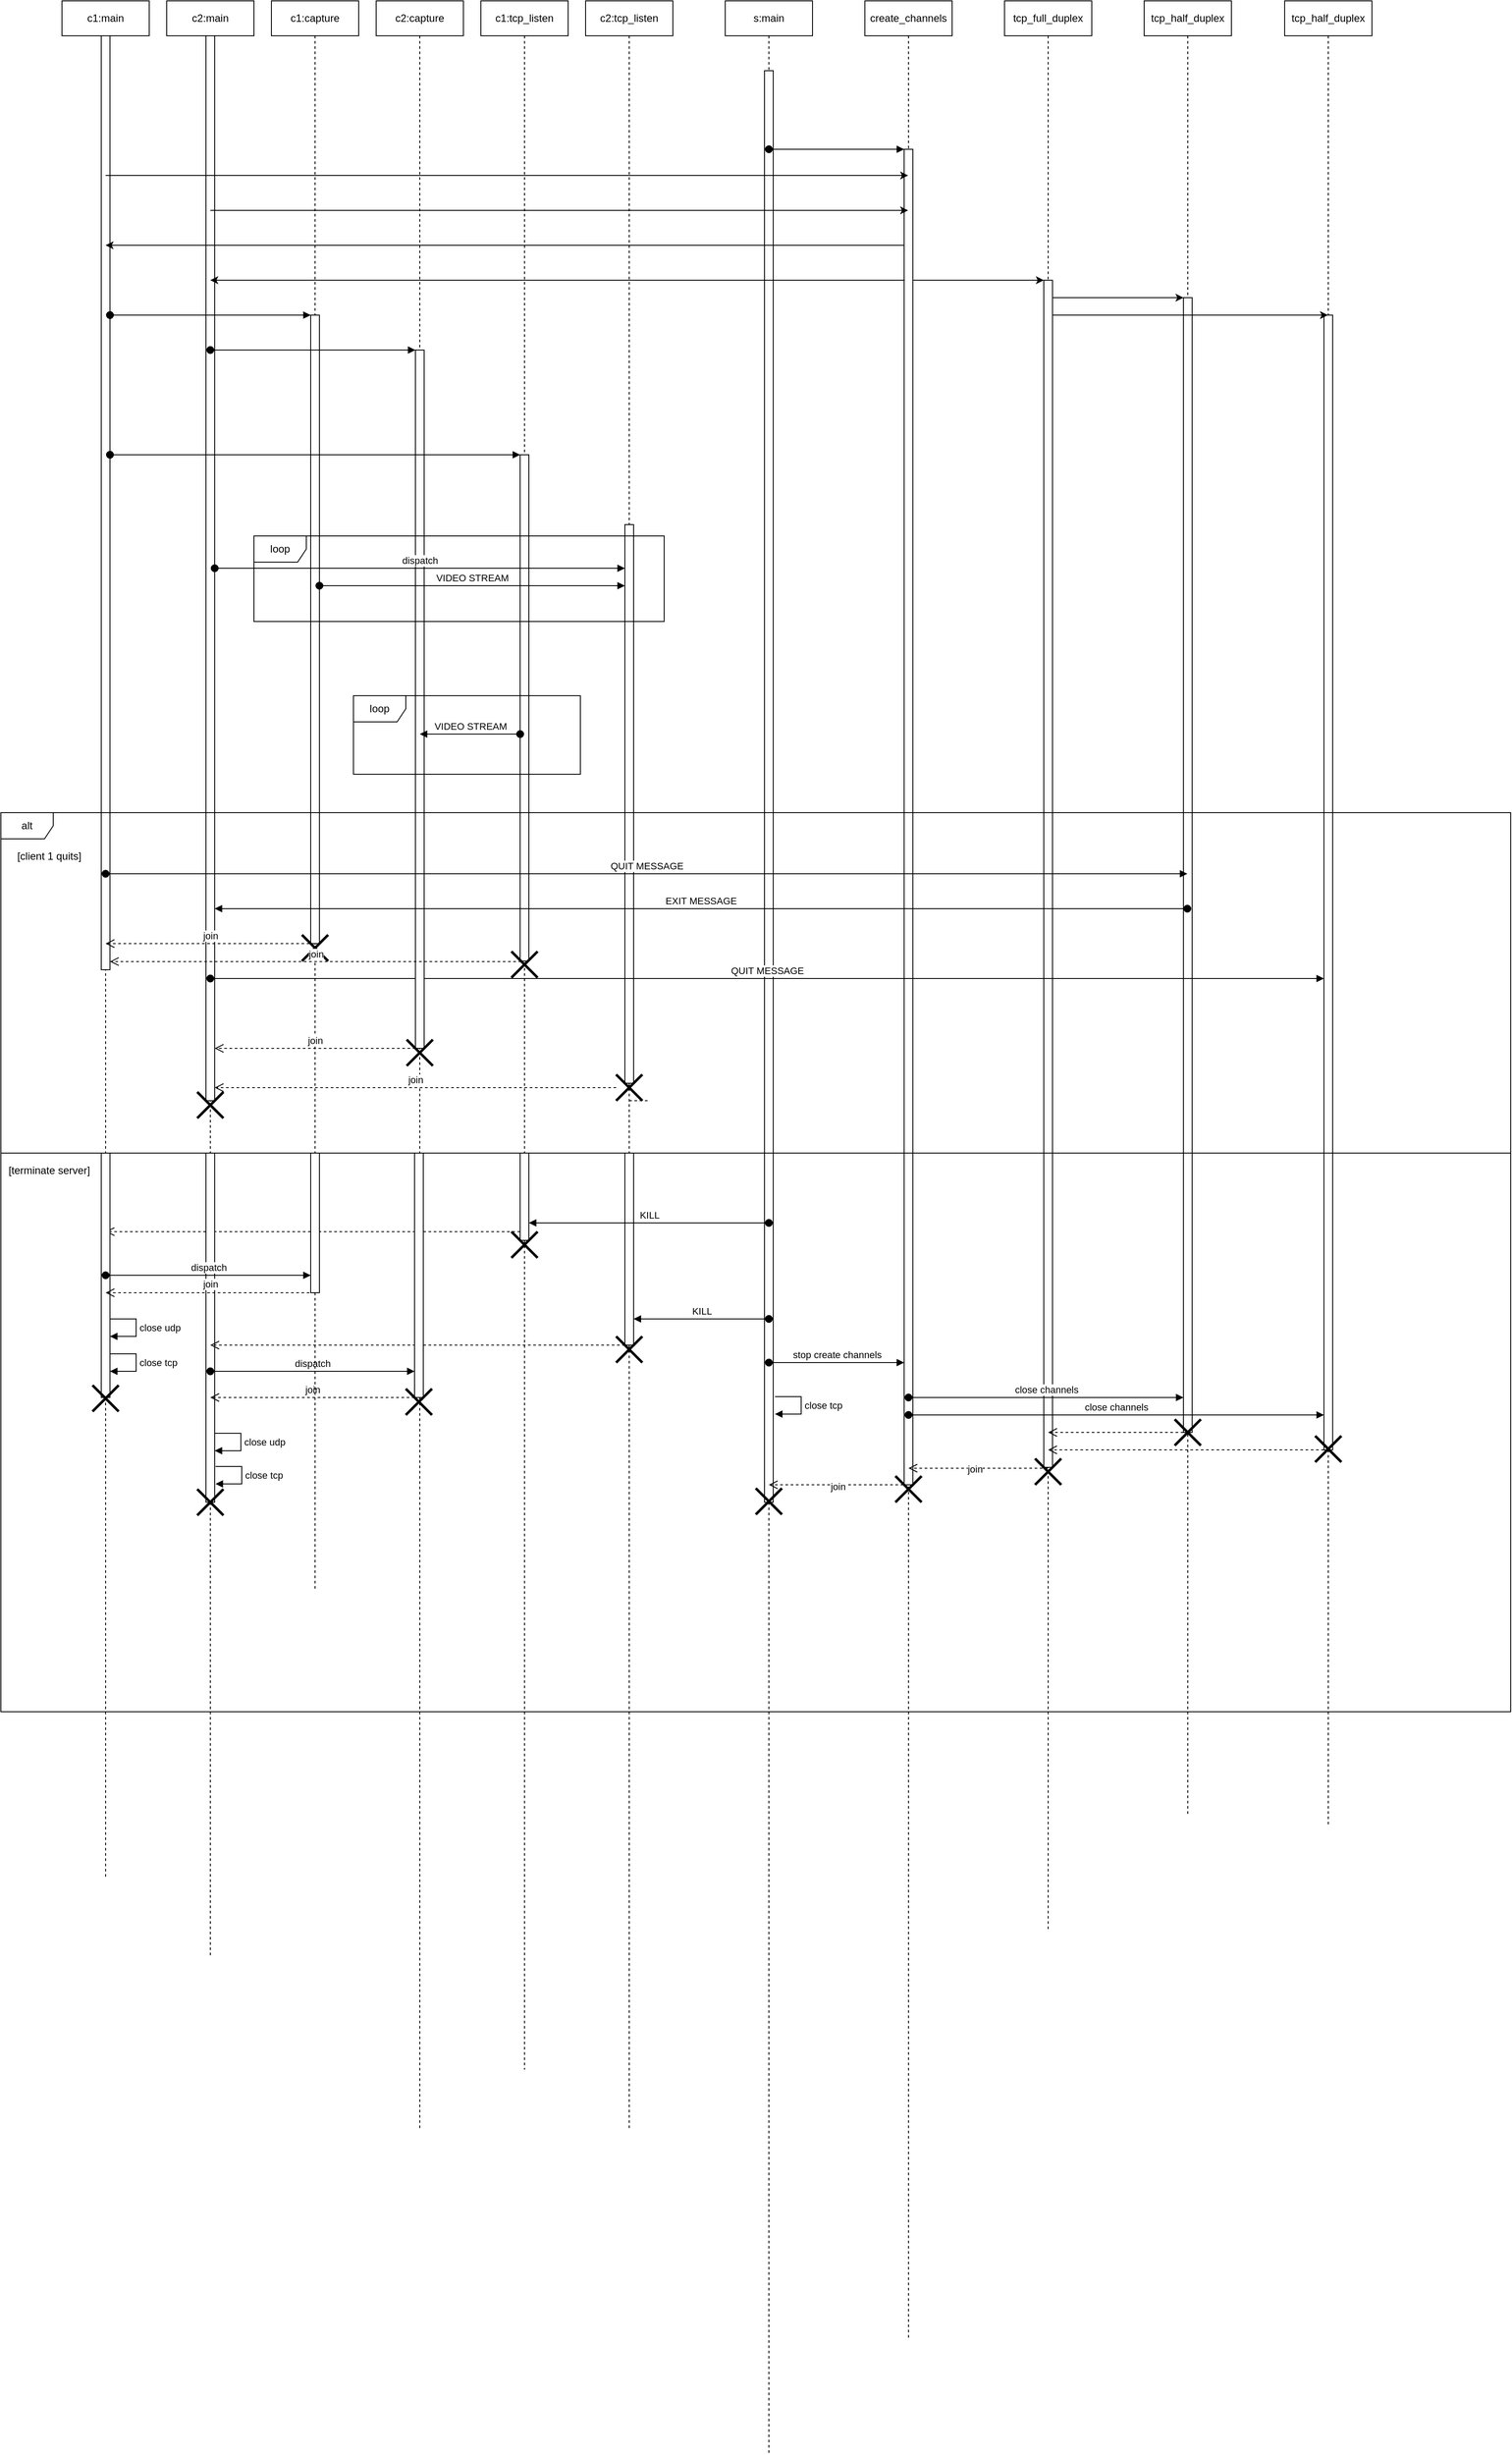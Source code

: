 <mxfile version="15.8.8" type="device" pages="2"><diagram id="UxNvRhUCiuaobFIdPD_o" name="Rough 1"><mxGraphModel dx="2099" dy="710" grid="1" gridSize="10" guides="1" tooltips="1" connect="1" arrows="1" fold="1" page="1" pageScale="1" pageWidth="827" pageHeight="1169" math="0" shadow="0"><root><mxCell id="0"/><mxCell id="1" parent="0"/><mxCell id="WbFri9dkV3XpHKmU36i3-85" value="" style="rounded=0;whiteSpace=wrap;html=1;fillColor=none;" parent="1" vertex="1"><mxGeometry x="-280" y="1400" width="1730" height="640" as="geometry"/></mxCell><mxCell id="WbFri9dkV3XpHKmU36i3-35" value="c1:main" style="shape=umlLifeline;perimeter=lifelinePerimeter;whiteSpace=wrap;html=1;container=1;collapsible=0;recursiveResize=0;outlineConnect=0;" parent="1" vertex="1"><mxGeometry x="-210" y="80" width="100" height="2150" as="geometry"/></mxCell><mxCell id="WbFri9dkV3XpHKmU36i3-43" value="" style="html=1;points=[];perimeter=orthogonalPerimeter;" parent="WbFri9dkV3XpHKmU36i3-35" vertex="1"><mxGeometry x="45" y="40" width="10" height="1070" as="geometry"/></mxCell><mxCell id="4YkZLieCn7YlQLlBEV-H-16" value="close tcp" style="edgeStyle=orthogonalEdgeStyle;html=1;align=left;spacingLeft=2;endArrow=block;rounded=0;entryX=1;entryY=0;" parent="WbFri9dkV3XpHKmU36i3-35" edge="1"><mxGeometry relative="1" as="geometry"><mxPoint x="55" y="1550" as="sourcePoint"/><Array as="points"><mxPoint x="85" y="1550"/></Array><mxPoint x="55" y="1570" as="targetPoint"/></mxGeometry></mxCell><mxCell id="4YkZLieCn7YlQLlBEV-H-31" value="" style="html=1;verticalAlign=bottom;endArrow=open;dashed=1;endSize=8;rounded=0;" parent="WbFri9dkV3XpHKmU36i3-35" source="WbFri9dkV3XpHKmU36i3-89" edge="1"><mxGeometry relative="1" as="geometry"><mxPoint x="140" y="1420" as="sourcePoint"/><mxPoint x="50" y="1410" as="targetPoint"/></mxGeometry></mxCell><mxCell id="WbFri9dkV3XpHKmU36i3-81" value="[terminate server]" style="text;html=1;align=center;verticalAlign=middle;resizable=0;points=[];autosize=1;strokeColor=none;fillColor=none;" parent="WbFri9dkV3XpHKmU36i3-35" vertex="1"><mxGeometry x="-70" y="1330" width="110" height="20" as="geometry"/></mxCell><mxCell id="WbFri9dkV3XpHKmU36i3-87" value="" style="html=1;points=[];perimeter=orthogonalPerimeter;fillColor=default;" parent="1" vertex="1"><mxGeometry x="-165" y="1400" width="10" height="280" as="geometry"/></mxCell><mxCell id="WbFri9dkV3XpHKmU36i3-3" value="c1:tcp_listen" style="shape=umlLifeline;perimeter=lifelinePerimeter;whiteSpace=wrap;html=1;container=1;collapsible=0;recursiveResize=0;outlineConnect=0;" parent="1" vertex="1"><mxGeometry x="270" y="80" width="100" height="2370" as="geometry"/></mxCell><mxCell id="WbFri9dkV3XpHKmU36i3-51" value="" style="html=1;points=[];perimeter=orthogonalPerimeter;" parent="WbFri9dkV3XpHKmU36i3-3" vertex="1"><mxGeometry x="45" y="520" width="10" height="580" as="geometry"/></mxCell><mxCell id="WbFri9dkV3XpHKmU36i3-89" value="" style="html=1;points=[];perimeter=orthogonalPerimeter;fillColor=default;" parent="WbFri9dkV3XpHKmU36i3-3" vertex="1"><mxGeometry x="45" y="1320" width="10" height="100" as="geometry"/></mxCell><mxCell id="4YkZLieCn7YlQLlBEV-H-42" value="" style="shape=umlDestroy;whiteSpace=wrap;html=1;strokeWidth=3;" parent="WbFri9dkV3XpHKmU36i3-3" vertex="1"><mxGeometry x="35" y="1410" width="30" height="30" as="geometry"/></mxCell><mxCell id="4YkZLieCn7YlQLlBEV-H-57" value="" style="shape=umlDestroy;whiteSpace=wrap;html=1;strokeWidth=3;" parent="WbFri9dkV3XpHKmU36i3-3" vertex="1"><mxGeometry x="35" y="1089" width="30" height="30" as="geometry"/></mxCell><mxCell id="WbFri9dkV3XpHKmU36i3-4" value="c2:tcp_listen" style="shape=umlLifeline;perimeter=lifelinePerimeter;whiteSpace=wrap;html=1;container=1;collapsible=0;recursiveResize=0;outlineConnect=0;" parent="1" vertex="1"><mxGeometry x="390" y="80" width="100" height="2440" as="geometry"/></mxCell><mxCell id="WbFri9dkV3XpHKmU36i3-53" value="" style="html=1;points=[];perimeter=orthogonalPerimeter;" parent="WbFri9dkV3XpHKmU36i3-4" vertex="1"><mxGeometry x="45" y="600" width="10" height="640" as="geometry"/></mxCell><mxCell id="WbFri9dkV3XpHKmU36i3-90" value="" style="html=1;points=[];perimeter=orthogonalPerimeter;fillColor=default;" parent="WbFri9dkV3XpHKmU36i3-4" vertex="1"><mxGeometry x="45" y="1320" width="10" height="220" as="geometry"/></mxCell><mxCell id="4YkZLieCn7YlQLlBEV-H-43" value="" style="shape=umlDestroy;whiteSpace=wrap;html=1;strokeWidth=3;" parent="WbFri9dkV3XpHKmU36i3-4" vertex="1"><mxGeometry x="35" y="1530" width="30" height="30" as="geometry"/></mxCell><mxCell id="4YkZLieCn7YlQLlBEV-H-53" value="" style="shape=umlDestroy;whiteSpace=wrap;html=1;strokeWidth=3;" parent="WbFri9dkV3XpHKmU36i3-4" vertex="1"><mxGeometry x="35" y="1230" width="30" height="30" as="geometry"/></mxCell><mxCell id="4YkZLieCn7YlQLlBEV-H-54" value="" style="html=1;verticalAlign=bottom;endArrow=none;dashed=1;endSize=8;rounded=0;entryX=1.2;entryY=0.999;entryDx=0;entryDy=0;entryPerimeter=0;" parent="WbFri9dkV3XpHKmU36i3-4" source="WbFri9dkV3XpHKmU36i3-4" target="4YkZLieCn7YlQLlBEV-H-53" edge="1"><mxGeometry relative="1" as="geometry"><mxPoint x="49.5" y="1238.8" as="sourcePoint"/><mxPoint x="-423" y="1238.8" as="targetPoint"/></mxGeometry></mxCell><mxCell id="WbFri9dkV3XpHKmU36i3-7" value="s:main" style="shape=umlLifeline;perimeter=lifelinePerimeter;whiteSpace=wrap;html=1;container=1;collapsible=0;recursiveResize=0;outlineConnect=0;" parent="1" vertex="1"><mxGeometry x="550" y="80" width="100" height="2810" as="geometry"/></mxCell><mxCell id="WbFri9dkV3XpHKmU36i3-88" value="" style="html=1;points=[];perimeter=orthogonalPerimeter;fillColor=default;" parent="WbFri9dkV3XpHKmU36i3-7" vertex="1"><mxGeometry x="45" y="80" width="10" height="1640" as="geometry"/></mxCell><mxCell id="4YkZLieCn7YlQLlBEV-H-1" value="KILL" style="html=1;verticalAlign=bottom;startArrow=oval;startFill=1;endArrow=block;startSize=8;rounded=0;" parent="WbFri9dkV3XpHKmU36i3-7" target="WbFri9dkV3XpHKmU36i3-89" edge="1"><mxGeometry width="60" relative="1" as="geometry"><mxPoint x="50" y="1400" as="sourcePoint"/><mxPoint x="110" y="1400" as="targetPoint"/></mxGeometry></mxCell><mxCell id="4YkZLieCn7YlQLlBEV-H-2" value="KILL" style="html=1;verticalAlign=bottom;startArrow=oval;startFill=1;endArrow=block;startSize=8;rounded=0;" parent="WbFri9dkV3XpHKmU36i3-7" target="WbFri9dkV3XpHKmU36i3-90" edge="1"><mxGeometry width="60" relative="1" as="geometry"><mxPoint x="50" y="1510" as="sourcePoint"/><mxPoint x="110" y="1510" as="targetPoint"/></mxGeometry></mxCell><mxCell id="4YkZLieCn7YlQLlBEV-H-21" value="stop create channels" style="html=1;verticalAlign=bottom;startArrow=oval;startFill=1;endArrow=block;startSize=8;rounded=0;" parent="WbFri9dkV3XpHKmU36i3-7" target="WbFri9dkV3XpHKmU36i3-16" edge="1"><mxGeometry width="60" relative="1" as="geometry"><mxPoint x="50" y="1560" as="sourcePoint"/><mxPoint x="110" y="1560" as="targetPoint"/></mxGeometry></mxCell><mxCell id="4YkZLieCn7YlQLlBEV-H-29" value="" style="html=1;verticalAlign=bottom;endArrow=open;dashed=1;endSize=8;rounded=0;" parent="WbFri9dkV3XpHKmU36i3-7" edge="1"><mxGeometry relative="1" as="geometry"><mxPoint x="210" y="1700" as="sourcePoint"/><mxPoint x="50" y="1700" as="targetPoint"/></mxGeometry></mxCell><mxCell id="4YkZLieCn7YlQLlBEV-H-51" value="join" style="edgeLabel;html=1;align=center;verticalAlign=middle;resizable=0;points=[];" parent="4YkZLieCn7YlQLlBEV-H-29" vertex="1" connectable="0"><mxGeometry x="0.012" y="2" relative="1" as="geometry"><mxPoint as="offset"/></mxGeometry></mxCell><mxCell id="4YkZLieCn7YlQLlBEV-H-39" value="" style="shape=umlDestroy;whiteSpace=wrap;html=1;strokeWidth=3;" parent="WbFri9dkV3XpHKmU36i3-7" vertex="1"><mxGeometry x="35" y="1704" width="30" height="30" as="geometry"/></mxCell><mxCell id="WbFri9dkV3XpHKmU36i3-12" value="create_channels" style="shape=umlLifeline;perimeter=lifelinePerimeter;whiteSpace=wrap;html=1;container=1;collapsible=0;recursiveResize=0;outlineConnect=0;" parent="1" vertex="1"><mxGeometry x="710" y="80" width="100" height="2680" as="geometry"/></mxCell><mxCell id="WbFri9dkV3XpHKmU36i3-16" value="" style="html=1;points=[];perimeter=orthogonalPerimeter;" parent="WbFri9dkV3XpHKmU36i3-12" vertex="1"><mxGeometry x="45" y="170" width="10" height="1530" as="geometry"/></mxCell><mxCell id="4YkZLieCn7YlQLlBEV-H-28" value="" style="html=1;verticalAlign=bottom;endArrow=open;dashed=1;endSize=8;rounded=0;" parent="WbFri9dkV3XpHKmU36i3-12" edge="1"><mxGeometry relative="1" as="geometry"><mxPoint x="209.5" y="1681" as="sourcePoint"/><mxPoint x="50" y="1681" as="targetPoint"/></mxGeometry></mxCell><mxCell id="4YkZLieCn7YlQLlBEV-H-52" value="join" style="edgeLabel;html=1;align=center;verticalAlign=middle;resizable=0;points=[];" parent="4YkZLieCn7YlQLlBEV-H-28" vertex="1" connectable="0"><mxGeometry x="0.053" y="1" relative="1" as="geometry"><mxPoint as="offset"/></mxGeometry></mxCell><mxCell id="4YkZLieCn7YlQLlBEV-H-44" value="" style="shape=umlDestroy;whiteSpace=wrap;html=1;strokeWidth=3;" parent="WbFri9dkV3XpHKmU36i3-12" vertex="1"><mxGeometry x="35" y="1690" width="30" height="30" as="geometry"/></mxCell><mxCell id="WbFri9dkV3XpHKmU36i3-17" value="" style="html=1;verticalAlign=bottom;startArrow=oval;endArrow=block;startSize=8;rounded=0;" parent="1" source="WbFri9dkV3XpHKmU36i3-7" target="WbFri9dkV3XpHKmU36i3-16" edge="1"><mxGeometry relative="1" as="geometry"><mxPoint x="599.5" y="310" as="sourcePoint"/><Array as="points"><mxPoint x="690" y="250"/></Array></mxGeometry></mxCell><mxCell id="WbFri9dkV3XpHKmU36i3-21" value="tcp_full_duplex" style="shape=umlLifeline;perimeter=lifelinePerimeter;whiteSpace=wrap;html=1;container=1;collapsible=0;recursiveResize=0;outlineConnect=0;" parent="1" vertex="1"><mxGeometry x="870" y="80" width="100" height="2210" as="geometry"/></mxCell><mxCell id="WbFri9dkV3XpHKmU36i3-22" value="" style="html=1;points=[];perimeter=orthogonalPerimeter;" parent="WbFri9dkV3XpHKmU36i3-21" vertex="1"><mxGeometry x="45" y="320" width="10" height="1360" as="geometry"/></mxCell><mxCell id="4YkZLieCn7YlQLlBEV-H-26" value="" style="html=1;verticalAlign=bottom;endArrow=open;dashed=1;endSize=8;rounded=0;" parent="WbFri9dkV3XpHKmU36i3-21" source="WbFri9dkV3XpHKmU36i3-25" edge="1"><mxGeometry relative="1" as="geometry"><mxPoint x="130" y="1640" as="sourcePoint"/><mxPoint x="50" y="1640" as="targetPoint"/></mxGeometry></mxCell><mxCell id="4YkZLieCn7YlQLlBEV-H-27" value="" style="html=1;verticalAlign=bottom;endArrow=open;dashed=1;endSize=8;rounded=0;" parent="WbFri9dkV3XpHKmU36i3-21" source="WbFri9dkV3XpHKmU36i3-27" edge="1"><mxGeometry relative="1" as="geometry"><mxPoint x="130" y="1660" as="sourcePoint"/><mxPoint x="50" y="1660" as="targetPoint"/></mxGeometry></mxCell><mxCell id="4YkZLieCn7YlQLlBEV-H-45" value="" style="shape=umlDestroy;whiteSpace=wrap;html=1;strokeWidth=3;" parent="WbFri9dkV3XpHKmU36i3-21" vertex="1"><mxGeometry x="35" y="1670" width="30" height="30" as="geometry"/></mxCell><mxCell id="WbFri9dkV3XpHKmU36i3-23" style="edgeStyle=orthogonalEdgeStyle;rounded=0;orthogonalLoop=1;jettySize=auto;html=1;" parent="1" source="WbFri9dkV3XpHKmU36i3-16" target="WbFri9dkV3XpHKmU36i3-22" edge="1"><mxGeometry relative="1" as="geometry"><Array as="points"><mxPoint x="820" y="400"/><mxPoint x="820" y="400"/></Array></mxGeometry></mxCell><mxCell id="WbFri9dkV3XpHKmU36i3-24" value="tcp_half_duplex" style="shape=umlLifeline;perimeter=lifelinePerimeter;whiteSpace=wrap;html=1;container=1;collapsible=0;recursiveResize=0;outlineConnect=0;" parent="1" vertex="1"><mxGeometry x="1030" y="80" width="100" height="2080" as="geometry"/></mxCell><mxCell id="WbFri9dkV3XpHKmU36i3-25" value="" style="html=1;points=[];perimeter=orthogonalPerimeter;" parent="WbFri9dkV3XpHKmU36i3-24" vertex="1"><mxGeometry x="45" y="340" width="10" height="1300" as="geometry"/></mxCell><mxCell id="WbFri9dkV3XpHKmU36i3-26" value="tcp_half_duplex" style="shape=umlLifeline;perimeter=lifelinePerimeter;whiteSpace=wrap;html=1;container=1;collapsible=0;recursiveResize=0;outlineConnect=0;" parent="1" vertex="1"><mxGeometry x="1191" y="80" width="100" height="2090" as="geometry"/></mxCell><mxCell id="WbFri9dkV3XpHKmU36i3-27" value="" style="html=1;points=[];perimeter=orthogonalPerimeter;" parent="WbFri9dkV3XpHKmU36i3-26" vertex="1"><mxGeometry x="45" y="360" width="10" height="1300" as="geometry"/></mxCell><mxCell id="4YkZLieCn7YlQLlBEV-H-47" value="" style="shape=umlDestroy;whiteSpace=wrap;html=1;strokeWidth=3;" parent="WbFri9dkV3XpHKmU36i3-26" vertex="1"><mxGeometry x="35" y="1644" width="30" height="30" as="geometry"/></mxCell><mxCell id="WbFri9dkV3XpHKmU36i3-28" style="edgeStyle=orthogonalEdgeStyle;rounded=0;orthogonalLoop=1;jettySize=auto;html=1;" parent="1" source="WbFri9dkV3XpHKmU36i3-22" target="WbFri9dkV3XpHKmU36i3-25" edge="1"><mxGeometry relative="1" as="geometry"><Array as="points"><mxPoint x="1000" y="420"/><mxPoint x="1000" y="420"/></Array></mxGeometry></mxCell><mxCell id="WbFri9dkV3XpHKmU36i3-32" style="edgeStyle=orthogonalEdgeStyle;rounded=0;orthogonalLoop=1;jettySize=auto;html=1;" parent="1" source="WbFri9dkV3XpHKmU36i3-22" target="WbFri9dkV3XpHKmU36i3-26" edge="1"><mxGeometry relative="1" as="geometry"><Array as="points"><mxPoint x="1110" y="440"/><mxPoint x="1110" y="440"/></Array></mxGeometry></mxCell><mxCell id="WbFri9dkV3XpHKmU36i3-34" value="c2:main" style="shape=umlLifeline;perimeter=lifelinePerimeter;whiteSpace=wrap;html=1;container=1;collapsible=0;recursiveResize=0;outlineConnect=0;" parent="1" vertex="1"><mxGeometry x="-90" y="80" width="100" height="2240" as="geometry"/></mxCell><mxCell id="4YkZLieCn7YlQLlBEV-H-4" value="" style="html=1;points=[];perimeter=orthogonalPerimeter;" parent="WbFri9dkV3XpHKmU36i3-34" vertex="1"><mxGeometry x="45" y="1320" width="10" height="400" as="geometry"/></mxCell><mxCell id="WbFri9dkV3XpHKmU36i3-42" value="" style="html=1;points=[];perimeter=orthogonalPerimeter;" parent="WbFri9dkV3XpHKmU36i3-34" vertex="1"><mxGeometry x="45" y="40" width="10" height="1220" as="geometry"/></mxCell><mxCell id="WbFri9dkV3XpHKmU36i3-74" value="QUIT MESSAGE" style="html=1;verticalAlign=bottom;startArrow=oval;startFill=1;endArrow=block;startSize=8;rounded=0;" parent="WbFri9dkV3XpHKmU36i3-34" target="WbFri9dkV3XpHKmU36i3-27" edge="1"><mxGeometry width="60" relative="1" as="geometry"><mxPoint x="50" y="1120" as="sourcePoint"/><mxPoint x="110" y="1130" as="targetPoint"/></mxGeometry></mxCell><mxCell id="4YkZLieCn7YlQLlBEV-H-9" value="dispatch" style="html=1;verticalAlign=bottom;startArrow=oval;startFill=1;endArrow=block;startSize=8;rounded=0;" parent="WbFri9dkV3XpHKmU36i3-34" target="4YkZLieCn7YlQLlBEV-H-7" edge="1"><mxGeometry width="60" relative="1" as="geometry"><mxPoint x="50" y="1570" as="sourcePoint"/><mxPoint x="110" y="1570" as="targetPoint"/></mxGeometry></mxCell><mxCell id="4YkZLieCn7YlQLlBEV-H-33" value="" style="html=1;verticalAlign=bottom;endArrow=open;dashed=1;endSize=8;rounded=0;" parent="WbFri9dkV3XpHKmU36i3-34" source="WbFri9dkV3XpHKmU36i3-90" edge="1"><mxGeometry relative="1" as="geometry"><mxPoint x="130" y="1540" as="sourcePoint"/><mxPoint x="50" y="1540" as="targetPoint"/></mxGeometry></mxCell><mxCell id="4YkZLieCn7YlQLlBEV-H-36" value="join" style="html=1;verticalAlign=bottom;endArrow=open;dashed=1;endSize=8;rounded=0;" parent="WbFri9dkV3XpHKmU36i3-34" source="4YkZLieCn7YlQLlBEV-H-7" edge="1"><mxGeometry relative="1" as="geometry"><mxPoint x="130" y="1600" as="sourcePoint"/><mxPoint x="50" y="1600" as="targetPoint"/></mxGeometry></mxCell><mxCell id="4YkZLieCn7YlQLlBEV-H-38" value="" style="shape=umlDestroy;whiteSpace=wrap;html=1;strokeWidth=3;" parent="WbFri9dkV3XpHKmU36i3-34" vertex="1"><mxGeometry x="35" y="1705" width="30" height="30" as="geometry"/></mxCell><mxCell id="4YkZLieCn7YlQLlBEV-H-55" value="" style="shape=umlDestroy;whiteSpace=wrap;html=1;strokeWidth=3;" parent="WbFri9dkV3XpHKmU36i3-34" vertex="1"><mxGeometry x="35" y="1250" width="30" height="30" as="geometry"/></mxCell><mxCell id="WbFri9dkV3XpHKmU36i3-33" style="edgeStyle=orthogonalEdgeStyle;rounded=0;orthogonalLoop=1;jettySize=auto;html=1;" parent="1" source="WbFri9dkV3XpHKmU36i3-16" target="WbFri9dkV3XpHKmU36i3-35" edge="1"><mxGeometry relative="1" as="geometry"><Array as="points"><mxPoint x="310" y="360"/><mxPoint x="310" y="360"/></Array></mxGeometry></mxCell><mxCell id="WbFri9dkV3XpHKmU36i3-44" style="edgeStyle=orthogonalEdgeStyle;rounded=0;orthogonalLoop=1;jettySize=auto;html=1;" parent="1" edge="1"><mxGeometry relative="1" as="geometry"><mxPoint x="755.68" y="400" as="sourcePoint"/><mxPoint x="-40" y="400" as="targetPoint"/><Array as="points"><mxPoint x="-34" y="400"/></Array></mxGeometry></mxCell><mxCell id="WbFri9dkV3XpHKmU36i3-45" value="c1:capture" style="shape=umlLifeline;perimeter=lifelinePerimeter;whiteSpace=wrap;html=1;container=1;collapsible=0;recursiveResize=0;outlineConnect=0;" parent="1" vertex="1"><mxGeometry x="30" y="80" width="100" height="1820" as="geometry"/></mxCell><mxCell id="WbFri9dkV3XpHKmU36i3-47" value="" style="html=1;points=[];perimeter=orthogonalPerimeter;" parent="WbFri9dkV3XpHKmU36i3-45" vertex="1"><mxGeometry x="45" y="360" width="10" height="720" as="geometry"/></mxCell><mxCell id="4YkZLieCn7YlQLlBEV-H-6" value="" style="html=1;points=[];perimeter=orthogonalPerimeter;" parent="WbFri9dkV3XpHKmU36i3-45" vertex="1"><mxGeometry x="45" y="1320" width="10" height="160" as="geometry"/></mxCell><mxCell id="4YkZLieCn7YlQLlBEV-H-58" value="" style="shape=umlDestroy;whiteSpace=wrap;html=1;strokeWidth=3;" parent="WbFri9dkV3XpHKmU36i3-45" vertex="1"><mxGeometry x="35" y="1070" width="30" height="30" as="geometry"/></mxCell><mxCell id="WbFri9dkV3XpHKmU36i3-46" value="c2:capture" style="shape=umlLifeline;perimeter=lifelinePerimeter;whiteSpace=wrap;html=1;container=1;collapsible=0;recursiveResize=0;outlineConnect=0;" parent="1" vertex="1"><mxGeometry x="150" y="80" width="100" height="2440" as="geometry"/></mxCell><mxCell id="WbFri9dkV3XpHKmU36i3-56" value="" style="html=1;points=[];perimeter=orthogonalPerimeter;" parent="WbFri9dkV3XpHKmU36i3-46" vertex="1"><mxGeometry x="45" y="400" width="10" height="800" as="geometry"/></mxCell><mxCell id="4YkZLieCn7YlQLlBEV-H-7" value="" style="html=1;points=[];perimeter=orthogonalPerimeter;" parent="WbFri9dkV3XpHKmU36i3-46" vertex="1"><mxGeometry x="44" y="1320" width="10" height="280" as="geometry"/></mxCell><mxCell id="4YkZLieCn7YlQLlBEV-H-41" value="" style="shape=umlDestroy;whiteSpace=wrap;html=1;strokeWidth=3;" parent="WbFri9dkV3XpHKmU36i3-46" vertex="1"><mxGeometry x="34" y="1590" width="30" height="30" as="geometry"/></mxCell><mxCell id="4YkZLieCn7YlQLlBEV-H-56" value="" style="shape=umlDestroy;whiteSpace=wrap;html=1;strokeWidth=3;" parent="WbFri9dkV3XpHKmU36i3-46" vertex="1"><mxGeometry x="35" y="1190" width="30" height="30" as="geometry"/></mxCell><mxCell id="WbFri9dkV3XpHKmU36i3-48" value="" style="html=1;verticalAlign=bottom;startArrow=oval;endArrow=block;startSize=8;rounded=0;" parent="1" source="WbFri9dkV3XpHKmU36i3-43" target="WbFri9dkV3XpHKmU36i3-47" edge="1"><mxGeometry relative="1" as="geometry"><mxPoint x="15" y="440" as="sourcePoint"/><Array as="points"><mxPoint x="-90" y="440"/></Array></mxGeometry></mxCell><mxCell id="WbFri9dkV3XpHKmU36i3-52" value="" style="html=1;verticalAlign=bottom;startArrow=oval;endArrow=block;startSize=8;rounded=0;" parent="1" source="WbFri9dkV3XpHKmU36i3-43" target="WbFri9dkV3XpHKmU36i3-51" edge="1"><mxGeometry relative="1" as="geometry"><mxPoint x="255" y="600" as="sourcePoint"/><Array as="points"><mxPoint x="-70" y="600"/></Array></mxGeometry></mxCell><mxCell id="WbFri9dkV3XpHKmU36i3-54" value="dispatch" style="html=1;verticalAlign=bottom;startArrow=oval;endArrow=block;startSize=8;rounded=0;" parent="1" source="WbFri9dkV3XpHKmU36i3-42" target="WbFri9dkV3XpHKmU36i3-53" edge="1"><mxGeometry relative="1" as="geometry"><mxPoint x="375" y="640" as="sourcePoint"/></mxGeometry></mxCell><mxCell id="WbFri9dkV3XpHKmU36i3-57" value="" style="html=1;verticalAlign=bottom;startArrow=oval;endArrow=block;startSize=8;rounded=0;" parent="1" target="WbFri9dkV3XpHKmU36i3-56" edge="1"><mxGeometry relative="1" as="geometry"><mxPoint x="-40" y="480" as="sourcePoint"/><Array as="points"/></mxGeometry></mxCell><mxCell id="WbFri9dkV3XpHKmU36i3-59" value="VIDEO STREAM" style="html=1;verticalAlign=bottom;startArrow=oval;startFill=1;endArrow=block;startSize=8;rounded=0;" parent="1" source="WbFri9dkV3XpHKmU36i3-51" target="WbFri9dkV3XpHKmU36i3-46" edge="1"><mxGeometry width="60" relative="1" as="geometry"><mxPoint x="95" y="760" as="sourcePoint"/><mxPoint x="445" y="760" as="targetPoint"/><Array as="points"><mxPoint x="260" y="920"/></Array></mxGeometry></mxCell><mxCell id="WbFri9dkV3XpHKmU36i3-64" value="loop" style="shape=umlFrame;whiteSpace=wrap;html=1;" parent="1" vertex="1"><mxGeometry x="124" y="876" width="260" height="90" as="geometry"/></mxCell><mxCell id="WbFri9dkV3XpHKmU36i3-69" value="[client 1 quits]" style="text;html=1;align=center;verticalAlign=middle;resizable=0;points=[];autosize=1;strokeColor=none;fillColor=none;" parent="1" vertex="1"><mxGeometry x="-270" y="1050" width="90" height="20" as="geometry"/></mxCell><mxCell id="WbFri9dkV3XpHKmU36i3-70" value="QUIT MESSAGE" style="html=1;verticalAlign=bottom;startArrow=oval;startFill=1;endArrow=block;startSize=8;rounded=0;" parent="1" source="WbFri9dkV3XpHKmU36i3-35" target="WbFri9dkV3XpHKmU36i3-24" edge="1"><mxGeometry width="60" relative="1" as="geometry"><mxPoint x="-90" y="1270" as="sourcePoint"/><mxPoint x="-30" y="1270" as="targetPoint"/><Array as="points"><mxPoint x="40" y="1080"/></Array></mxGeometry></mxCell><mxCell id="WbFri9dkV3XpHKmU36i3-71" value="EXIT MESSAGE" style="html=1;verticalAlign=bottom;startArrow=oval;startFill=1;endArrow=block;startSize=8;rounded=0;" parent="1" source="WbFri9dkV3XpHKmU36i3-24" target="WbFri9dkV3XpHKmU36i3-42" edge="1"><mxGeometry width="60" relative="1" as="geometry"><mxPoint x="780" y="1380" as="sourcePoint"/><mxPoint x="840" y="1380" as="targetPoint"/></mxGeometry></mxCell><mxCell id="WbFri9dkV3XpHKmU36i3-75" value="join" style="html=1;verticalAlign=bottom;endArrow=open;dashed=1;endSize=8;rounded=0;" parent="1" source="WbFri9dkV3XpHKmU36i3-45" edge="1"><mxGeometry relative="1" as="geometry"><mxPoint x="-360" y="980" as="sourcePoint"/><mxPoint x="-160" y="1160" as="targetPoint"/></mxGeometry></mxCell><mxCell id="WbFri9dkV3XpHKmU36i3-76" value="join" style="html=1;verticalAlign=bottom;endArrow=open;dashed=1;endSize=8;rounded=0;exitX=0.117;exitY=1.001;exitDx=0;exitDy=0;exitPerimeter=0;" parent="1" source="WbFri9dkV3XpHKmU36i3-51" target="WbFri9dkV3XpHKmU36i3-43" edge="1"><mxGeometry relative="1" as="geometry"><mxPoint x="-200" y="890" as="sourcePoint"/><mxPoint x="-280" y="890" as="targetPoint"/></mxGeometry></mxCell><mxCell id="WbFri9dkV3XpHKmU36i3-78" value="join" style="html=1;verticalAlign=bottom;endArrow=open;dashed=1;endSize=8;rounded=0;" parent="1" source="WbFri9dkV3XpHKmU36i3-56" target="WbFri9dkV3XpHKmU36i3-42" edge="1"><mxGeometry relative="1" as="geometry"><mxPoint x="40" y="1290" as="sourcePoint"/><mxPoint x="-40" y="1290" as="targetPoint"/><Array as="points"><mxPoint x="50" y="1280"/></Array></mxGeometry></mxCell><mxCell id="WbFri9dkV3XpHKmU36i3-79" value="join" style="html=1;verticalAlign=bottom;endArrow=open;dashed=1;endSize=8;rounded=0;startArrow=none;" parent="1" source="4YkZLieCn7YlQLlBEV-H-53" target="WbFri9dkV3XpHKmU36i3-42" edge="1"><mxGeometry relative="1" as="geometry"><mxPoint x="40" y="970" as="sourcePoint"/><mxPoint x="-40" y="970" as="targetPoint"/></mxGeometry></mxCell><mxCell id="4YkZLieCn7YlQLlBEV-H-14" value="close udp" style="edgeStyle=orthogonalEdgeStyle;html=1;align=left;spacingLeft=2;endArrow=block;rounded=0;entryX=1;entryY=0;" parent="1" edge="1"><mxGeometry relative="1" as="geometry"><mxPoint x="-155" y="1590" as="sourcePoint"/><Array as="points"><mxPoint x="-125" y="1590"/></Array><mxPoint x="-155" y="1610" as="targetPoint"/></mxGeometry></mxCell><mxCell id="4YkZLieCn7YlQLlBEV-H-17" value="close tcp" style="edgeStyle=orthogonalEdgeStyle;html=1;align=left;spacingLeft=2;endArrow=block;rounded=0;entryX=1;entryY=0;" parent="1" edge="1"><mxGeometry relative="1" as="geometry"><mxPoint x="-34" y="1759" as="sourcePoint"/><Array as="points"><mxPoint x="-4" y="1759"/></Array><mxPoint x="-34" y="1779" as="targetPoint"/></mxGeometry></mxCell><mxCell id="4YkZLieCn7YlQLlBEV-H-18" value="close udp" style="edgeStyle=orthogonalEdgeStyle;html=1;align=left;spacingLeft=2;endArrow=block;rounded=0;entryX=1;entryY=0;" parent="1" edge="1"><mxGeometry relative="1" as="geometry"><mxPoint x="-35" y="1721" as="sourcePoint"/><Array as="points"><mxPoint x="-5" y="1721"/></Array><mxPoint x="-35" y="1741" as="targetPoint"/></mxGeometry></mxCell><mxCell id="4YkZLieCn7YlQLlBEV-H-30" value="close tcp" style="edgeStyle=orthogonalEdgeStyle;html=1;align=left;spacingLeft=2;endArrow=block;rounded=0;entryX=1;entryY=0;" parent="1" edge="1"><mxGeometry relative="1" as="geometry"><mxPoint x="607" y="1679.0" as="sourcePoint"/><Array as="points"><mxPoint x="637" y="1679"/></Array><mxPoint x="607" y="1699.0" as="targetPoint"/></mxGeometry></mxCell><mxCell id="4YkZLieCn7YlQLlBEV-H-40" value="" style="shape=umlDestroy;whiteSpace=wrap;html=1;strokeWidth=3;" parent="1" vertex="1"><mxGeometry x="-175" y="1666" width="30" height="30" as="geometry"/></mxCell><mxCell id="4YkZLieCn7YlQLlBEV-H-49" value="" style="shape=umlDestroy;whiteSpace=wrap;html=1;strokeWidth=3;" parent="1" vertex="1"><mxGeometry x="1065" y="1705" width="30" height="30" as="geometry"/></mxCell><mxCell id="WbFri9dkV3XpHKmU36i3-20" style="edgeStyle=orthogonalEdgeStyle;rounded=0;orthogonalLoop=1;jettySize=auto;html=1;" parent="1" source="WbFri9dkV3XpHKmU36i3-35" target="WbFri9dkV3XpHKmU36i3-12" edge="1"><mxGeometry relative="1" as="geometry"><Array as="points"><mxPoint x="320" y="280"/><mxPoint x="320" y="280"/></Array></mxGeometry></mxCell><mxCell id="WbFri9dkV3XpHKmU36i3-19" style="edgeStyle=orthogonalEdgeStyle;rounded=0;orthogonalLoop=1;jettySize=auto;html=1;" parent="1" source="WbFri9dkV3XpHKmU36i3-34" target="WbFri9dkV3XpHKmU36i3-12" edge="1"><mxGeometry relative="1" as="geometry"><Array as="points"><mxPoint x="390" y="320"/><mxPoint x="390" y="320"/></Array></mxGeometry></mxCell><mxCell id="4YkZLieCn7YlQLlBEV-H-59" value="VIDEO STREAM" style="html=1;verticalAlign=bottom;startArrow=oval;startFill=1;endArrow=block;startSize=8;rounded=0;" parent="1" edge="1"><mxGeometry width="60" relative="1" as="geometry"><mxPoint x="85.0" y="750.0" as="sourcePoint"/><mxPoint x="435.0" y="750.0" as="targetPoint"/></mxGeometry></mxCell><mxCell id="4YkZLieCn7YlQLlBEV-H-60" value="loop" style="shape=umlFrame;whiteSpace=wrap;html=1;" parent="1" vertex="1"><mxGeometry x="10" y="693" width="470" height="98" as="geometry"/></mxCell><mxCell id="4YkZLieCn7YlQLlBEV-H-61" value="alt" style="shape=umlFrame;whiteSpace=wrap;html=1;" parent="1" vertex="1"><mxGeometry x="-280" y="1010" width="1730" height="390" as="geometry"/></mxCell><mxCell id="4YkZLieCn7YlQLlBEV-H-62" value="dispatch" style="html=1;verticalAlign=bottom;startArrow=oval;startFill=1;endArrow=block;startSize=8;rounded=0;" parent="1" edge="1"><mxGeometry width="60" relative="1" as="geometry"><mxPoint x="-160" y="1540" as="sourcePoint"/><mxPoint x="75.0" y="1540" as="targetPoint"/></mxGeometry></mxCell><mxCell id="4YkZLieCn7YlQLlBEV-H-64" value="" style="html=1;verticalAlign=bottom;endArrow=open;dashed=1;endSize=8;rounded=0;" parent="1" edge="1"><mxGeometry relative="1" as="geometry"><mxPoint x="79.5" y="1560" as="sourcePoint"/><mxPoint x="-160" y="1560" as="targetPoint"/></mxGeometry></mxCell><mxCell id="4YkZLieCn7YlQLlBEV-H-65" value="join" style="edgeLabel;html=1;align=center;verticalAlign=middle;resizable=0;points=[];" parent="4YkZLieCn7YlQLlBEV-H-64" vertex="1" connectable="0"><mxGeometry x="-0.142" y="2" relative="1" as="geometry"><mxPoint x="-17" y="-12" as="offset"/></mxGeometry></mxCell><mxCell id="4YkZLieCn7YlQLlBEV-H-66" value="close channels" style="html=1;verticalAlign=bottom;startArrow=oval;startFill=1;endArrow=block;startSize=8;rounded=0;" parent="1" edge="1"><mxGeometry width="60" relative="1" as="geometry"><mxPoint x="760.0" y="1680" as="sourcePoint"/><mxPoint x="1075.0" y="1680" as="targetPoint"/></mxGeometry></mxCell><mxCell id="4YkZLieCn7YlQLlBEV-H-67" value="close channels" style="html=1;verticalAlign=bottom;startArrow=oval;startFill=1;endArrow=block;startSize=8;rounded=0;" parent="1" edge="1"><mxGeometry width="60" relative="1" as="geometry"><mxPoint x="760.0" y="1700" as="sourcePoint"/><mxPoint x="1236" y="1700" as="targetPoint"/></mxGeometry></mxCell></root></mxGraphModel></diagram><diagram name="Colorized" id="_cB66JSj_a3QgviFehMU"><mxGraphModel dx="2947" dy="1183" grid="1" gridSize="10" guides="1" tooltips="1" connect="1" arrows="1" fold="1" page="1" pageScale="1" pageWidth="827" pageHeight="1169" math="0" shadow="0"><root><mxCell id="--2ySJdOiZLuZkYahJQm-0"/><mxCell id="--2ySJdOiZLuZkYahJQm-1" parent="--2ySJdOiZLuZkYahJQm-0"/><mxCell id="--2ySJdOiZLuZkYahJQm-97" value="alt" style="shape=umlFrame;whiteSpace=wrap;html=1;" parent="--2ySJdOiZLuZkYahJQm-1" vertex="1"><mxGeometry x="-280" y="720" width="1730" height="680" as="geometry"/></mxCell><mxCell id="--2ySJdOiZLuZkYahJQm-2" value="" style="rounded=0;whiteSpace=wrap;html=1;fillColor=none;" parent="--2ySJdOiZLuZkYahJQm-1" vertex="1"><mxGeometry x="-280" y="1400" width="1730" height="600" as="geometry"/></mxCell><mxCell id="--2ySJdOiZLuZkYahJQm-3" value="c1:main" style="shape=umlLifeline;perimeter=lifelinePerimeter;whiteSpace=wrap;html=1;container=1;collapsible=0;recursiveResize=0;outlineConnect=0;" parent="--2ySJdOiZLuZkYahJQm-1" vertex="1"><mxGeometry x="-210" y="80" width="100" height="2000" as="geometry"/></mxCell><mxCell id="--2ySJdOiZLuZkYahJQm-4" value="" style="html=1;points=[];perimeter=orthogonalPerimeter;fillColor=#fff2cc;strokeColor=#d6b656;" parent="--2ySJdOiZLuZkYahJQm-3" vertex="1"><mxGeometry x="45" y="40" width="10" height="1120" as="geometry"/></mxCell><mxCell id="--2ySJdOiZLuZkYahJQm-7" value="[terminate server]" style="text;html=1;align=center;verticalAlign=middle;resizable=0;points=[];autosize=1;strokeColor=none;fillColor=none;" parent="--2ySJdOiZLuZkYahJQm-3" vertex="1"><mxGeometry x="-70" y="1330" width="110" height="20" as="geometry"/></mxCell><mxCell id="--2ySJdOiZLuZkYahJQm-110" value="stop capturing" style="html=1;verticalAlign=bottom;startArrow=oval;startFill=1;endArrow=block;startSize=8;rounded=0;" parent="--2ySJdOiZLuZkYahJQm-3" target="--2ySJdOiZLuZkYahJQm-58" edge="1"><mxGeometry width="60" relative="1" as="geometry"><mxPoint x="50" y="700" as="sourcePoint"/><mxPoint x="110" y="700" as="targetPoint"/></mxGeometry></mxCell><mxCell id="--2ySJdOiZLuZkYahJQm-111" value="join" style="html=1;verticalAlign=bottom;endArrow=open;dashed=1;endSize=8;rounded=0;" parent="--2ySJdOiZLuZkYahJQm-3" source="--2ySJdOiZLuZkYahJQm-58" edge="1"><mxGeometry relative="1" as="geometry"><mxPoint x="130" y="720" as="sourcePoint"/><mxPoint x="50" y="720" as="targetPoint"/></mxGeometry></mxCell><mxCell id="--2ySJdOiZLuZkYahJQm-113" value="join" style="html=1;verticalAlign=bottom;endArrow=open;dashed=1;endSize=8;rounded=0;" parent="--2ySJdOiZLuZkYahJQm-3" source="--2ySJdOiZLuZkYahJQm-9" edge="1"><mxGeometry relative="1" as="geometry"><mxPoint x="130" y="780" as="sourcePoint"/><mxPoint x="50" y="780" as="targetPoint"/></mxGeometry></mxCell><mxCell id="--2ySJdOiZLuZkYahJQm-131" value="join" style="html=1;verticalAlign=bottom;endArrow=open;dashed=1;endSize=8;rounded=0;" parent="--2ySJdOiZLuZkYahJQm-3" edge="1"><mxGeometry relative="1" as="geometry"><mxPoint x="529.5" y="1040" as="sourcePoint"/><mxPoint x="50" y="1040" as="targetPoint"/></mxGeometry></mxCell><mxCell id="--2ySJdOiZLuZkYahJQm-137" value="close tcp" style="edgeStyle=orthogonalEdgeStyle;html=1;align=left;spacingLeft=2;endArrow=block;rounded=0;entryX=1;entryY=0;" parent="--2ySJdOiZLuZkYahJQm-3" edge="1"><mxGeometry relative="1" as="geometry"><mxPoint x="55" y="1082.0" as="sourcePoint"/><Array as="points"><mxPoint x="85" y="1082"/></Array><mxPoint x="55" y="1102.0" as="targetPoint"/></mxGeometry></mxCell><mxCell id="--2ySJdOiZLuZkYahJQm-138" value="close udp" style="edgeStyle=orthogonalEdgeStyle;html=1;align=left;spacingLeft=2;endArrow=block;rounded=0;entryX=1;entryY=0;" parent="--2ySJdOiZLuZkYahJQm-3" edge="1"><mxGeometry relative="1" as="geometry"><mxPoint x="55" y="1042.0" as="sourcePoint"/><Array as="points"><mxPoint x="85" y="1042"/></Array><mxPoint x="55" y="1062.0" as="targetPoint"/></mxGeometry></mxCell><mxCell id="--2ySJdOiZLuZkYahJQm-136" value="" style="shape=umlDestroy;whiteSpace=wrap;html=1;strokeWidth=3;" parent="--2ySJdOiZLuZkYahJQm-3" vertex="1"><mxGeometry x="35" y="1150" width="30" height="30" as="geometry"/></mxCell><mxCell id="--2ySJdOiZLuZkYahJQm-168" value="join" style="html=1;verticalAlign=bottom;endArrow=open;dashed=1;endSize=8;rounded=0;" parent="--2ySJdOiZLuZkYahJQm-3" source="--2ySJdOiZLuZkYahJQm-9" edge="1"><mxGeometry relative="1" as="geometry"><mxPoint x="130" y="1700" as="sourcePoint"/><mxPoint x="50" y="1700" as="targetPoint"/></mxGeometry></mxCell><mxCell id="--2ySJdOiZLuZkYahJQm-178" value="" style="shape=umlDestroy;whiteSpace=wrap;html=1;strokeWidth=3;" parent="--2ySJdOiZLuZkYahJQm-3" vertex="1"><mxGeometry x="34" y="1809" width="30" height="30" as="geometry"/></mxCell><mxCell id="--2ySJdOiZLuZkYahJQm-8" value="" style="html=1;points=[];perimeter=orthogonalPerimeter;fillColor=#fff2cc;strokeColor=#d6b656;" parent="--2ySJdOiZLuZkYahJQm-1" vertex="1"><mxGeometry x="-165" y="1400" width="10" height="500" as="geometry"/></mxCell><mxCell id="--2ySJdOiZLuZkYahJQm-9" value="c1:tcp_listen" style="shape=umlLifeline;perimeter=lifelinePerimeter;whiteSpace=wrap;html=1;container=1;collapsible=0;recursiveResize=0;outlineConnect=0;" parent="--2ySJdOiZLuZkYahJQm-1" vertex="1"><mxGeometry x="270" y="80" width="100" height="2000" as="geometry"/></mxCell><mxCell id="--2ySJdOiZLuZkYahJQm-10" value="" style="html=1;points=[];perimeter=orthogonalPerimeter;fillColor=#fff2cc;strokeColor=#d6b656;" parent="--2ySJdOiZLuZkYahJQm-9" vertex="1"><mxGeometry x="45" y="360" width="10" height="700" as="geometry"/></mxCell><mxCell id="--2ySJdOiZLuZkYahJQm-11" value="" style="html=1;points=[];perimeter=orthogonalPerimeter;fillColor=#fff2cc;strokeColor=#d6b656;" parent="--2ySJdOiZLuZkYahJQm-9" vertex="1"><mxGeometry x="45" y="1320" width="10" height="420" as="geometry"/></mxCell><mxCell id="--2ySJdOiZLuZkYahJQm-88" value="VIDEO STREAM" style="html=1;verticalAlign=bottom;startArrow=oval;startFill=1;endArrow=block;startSize=8;rounded=0;" parent="--2ySJdOiZLuZkYahJQm-9" edge="1"><mxGeometry width="60" relative="1" as="geometry"><mxPoint x="-185.0" y="440.0" as="sourcePoint"/><mxPoint x="165.0" y="440.0" as="targetPoint"/></mxGeometry></mxCell><mxCell id="--2ySJdOiZLuZkYahJQm-108" value="VIDEO STREAM" style="html=1;verticalAlign=bottom;startArrow=oval;startFill=1;endArrow=block;startSize=8;rounded=0;" parent="--2ySJdOiZLuZkYahJQm-9" target="--2ySJdOiZLuZkYahJQm-62" edge="1"><mxGeometry width="60" relative="1" as="geometry"><mxPoint x="50" y="560" as="sourcePoint"/><mxPoint x="110" y="560" as="targetPoint"/></mxGeometry></mxCell><mxCell id="--2ySJdOiZLuZkYahJQm-128" value="enter graceful exit&lt;br&gt;(redundant)" style="html=1;verticalAlign=bottom;startArrow=oval;startFill=1;endArrow=block;startSize=8;rounded=0;" parent="--2ySJdOiZLuZkYahJQm-9" edge="1"><mxGeometry width="60" relative="1" as="geometry"><mxPoint x="50" y="1020" as="sourcePoint"/><mxPoint x="-430.676" y="1020" as="targetPoint"/></mxGeometry></mxCell><mxCell id="--2ySJdOiZLuZkYahJQm-133" value="" style="shape=umlDestroy;whiteSpace=wrap;html=1;strokeWidth=3;" parent="--2ySJdOiZLuZkYahJQm-9" vertex="1"><mxGeometry x="35" y="1050" width="30" height="30" as="geometry"/></mxCell><mxCell id="--2ySJdOiZLuZkYahJQm-170" value="" style="shape=umlDestroy;whiteSpace=wrap;html=1;strokeWidth=3;" parent="--2ySJdOiZLuZkYahJQm-9" vertex="1"><mxGeometry x="35" y="1729" width="30" height="30" as="geometry"/></mxCell><mxCell id="--2ySJdOiZLuZkYahJQm-14" value="c2:tcp_listen" style="shape=umlLifeline;perimeter=lifelinePerimeter;whiteSpace=wrap;html=1;container=1;collapsible=0;recursiveResize=0;outlineConnect=0;" parent="--2ySJdOiZLuZkYahJQm-1" vertex="1"><mxGeometry x="390" y="80" width="100" height="2000" as="geometry"/></mxCell><mxCell id="--2ySJdOiZLuZkYahJQm-15" value="" style="html=1;points=[];perimeter=orthogonalPerimeter;fillColor=#e1d5e7;strokeColor=#9673a6;" parent="--2ySJdOiZLuZkYahJQm-14" vertex="1"><mxGeometry x="45" y="380" width="10" height="560" as="geometry"/></mxCell><mxCell id="--2ySJdOiZLuZkYahJQm-16" value="" style="html=1;points=[];perimeter=orthogonalPerimeter;fillColor=#e1d5e7;strokeColor=#9673a6;" parent="--2ySJdOiZLuZkYahJQm-14" vertex="1"><mxGeometry x="45" y="1320" width="10" height="440" as="geometry"/></mxCell><mxCell id="--2ySJdOiZLuZkYahJQm-134" value="" style="shape=umlDestroy;whiteSpace=wrap;html=1;strokeWidth=3;" parent="--2ySJdOiZLuZkYahJQm-14" vertex="1"><mxGeometry x="35" y="930" width="30" height="30" as="geometry"/></mxCell><mxCell id="--2ySJdOiZLuZkYahJQm-171" value="" style="shape=umlDestroy;whiteSpace=wrap;html=1;strokeWidth=3;" parent="--2ySJdOiZLuZkYahJQm-14" vertex="1"><mxGeometry x="35" y="1750" width="30" height="30" as="geometry"/></mxCell><mxCell id="--2ySJdOiZLuZkYahJQm-20" value="s:main" style="shape=umlLifeline;perimeter=lifelinePerimeter;whiteSpace=wrap;html=1;container=1;collapsible=0;recursiveResize=0;outlineConnect=0;" parent="--2ySJdOiZLuZkYahJQm-1" vertex="1"><mxGeometry x="550" y="80" width="100" height="2000" as="geometry"/></mxCell><mxCell id="--2ySJdOiZLuZkYahJQm-21" value="" style="html=1;points=[];perimeter=orthogonalPerimeter;fillColor=#f8cecc;strokeColor=#b85450;" parent="--2ySJdOiZLuZkYahJQm-20" vertex="1"><mxGeometry x="45" y="80" width="10" height="1640" as="geometry"/></mxCell><mxCell id="--2ySJdOiZLuZkYahJQm-24" value="stop create channels" style="html=1;verticalAlign=bottom;startArrow=oval;startFill=1;endArrow=block;startSize=8;rounded=0;" parent="--2ySJdOiZLuZkYahJQm-20" target="--2ySJdOiZLuZkYahJQm-29" edge="1"><mxGeometry width="60" relative="1" as="geometry"><mxPoint x="50" y="1560" as="sourcePoint"/><mxPoint x="110" y="1560" as="targetPoint"/></mxGeometry></mxCell><mxCell id="--2ySJdOiZLuZkYahJQm-25" value="" style="html=1;verticalAlign=bottom;endArrow=open;dashed=1;endSize=8;rounded=0;" parent="--2ySJdOiZLuZkYahJQm-20" edge="1"><mxGeometry relative="1" as="geometry"><mxPoint x="210" y="1700" as="sourcePoint"/><mxPoint x="50" y="1700" as="targetPoint"/></mxGeometry></mxCell><mxCell id="--2ySJdOiZLuZkYahJQm-26" value="join" style="edgeLabel;html=1;align=center;verticalAlign=middle;resizable=0;points=[];" parent="--2ySJdOiZLuZkYahJQm-25" vertex="1" connectable="0"><mxGeometry x="0.012" y="2" relative="1" as="geometry"><mxPoint as="offset"/></mxGeometry></mxCell><mxCell id="--2ySJdOiZLuZkYahJQm-27" value="" style="shape=umlDestroy;whiteSpace=wrap;html=1;strokeWidth=3;" parent="--2ySJdOiZLuZkYahJQm-20" vertex="1"><mxGeometry x="35" y="1706" width="30" height="30" as="geometry"/></mxCell><mxCell id="--2ySJdOiZLuZkYahJQm-152" value="KILL" style="html=1;verticalAlign=bottom;startArrow=oval;startFill=1;endArrow=block;startSize=8;rounded=0;" parent="--2ySJdOiZLuZkYahJQm-20" target="--2ySJdOiZLuZkYahJQm-9" edge="1"><mxGeometry width="60" relative="1" as="geometry"><mxPoint x="50" y="1360" as="sourcePoint"/><mxPoint x="110" y="1360" as="targetPoint"/></mxGeometry></mxCell><mxCell id="--2ySJdOiZLuZkYahJQm-153" value="KILL" style="html=1;verticalAlign=bottom;startArrow=oval;startFill=1;endArrow=block;startSize=8;rounded=0;" parent="--2ySJdOiZLuZkYahJQm-20" target="--2ySJdOiZLuZkYahJQm-14" edge="1"><mxGeometry width="60" relative="1" as="geometry"><mxPoint x="50" y="1380" as="sourcePoint"/><mxPoint x="110" y="1380" as="targetPoint"/></mxGeometry></mxCell><mxCell id="--2ySJdOiZLuZkYahJQm-28" value="create_channels" style="shape=umlLifeline;perimeter=lifelinePerimeter;whiteSpace=wrap;html=1;container=1;collapsible=0;recursiveResize=0;outlineConnect=0;" parent="--2ySJdOiZLuZkYahJQm-1" vertex="1"><mxGeometry x="710" y="80" width="100" height="2000" as="geometry"/></mxCell><mxCell id="--2ySJdOiZLuZkYahJQm-29" value="" style="html=1;points=[];perimeter=orthogonalPerimeter;fillColor=#fff2cc;strokeColor=#d6b656;" parent="--2ySJdOiZLuZkYahJQm-28" vertex="1"><mxGeometry x="45" y="170" width="10" height="1530" as="geometry"/></mxCell><mxCell id="--2ySJdOiZLuZkYahJQm-30" value="" style="html=1;verticalAlign=bottom;endArrow=open;dashed=1;endSize=8;rounded=0;" parent="--2ySJdOiZLuZkYahJQm-28" edge="1"><mxGeometry relative="1" as="geometry"><mxPoint x="209.5" y="1681" as="sourcePoint"/><mxPoint x="50" y="1681" as="targetPoint"/></mxGeometry></mxCell><mxCell id="--2ySJdOiZLuZkYahJQm-31" value="join" style="edgeLabel;html=1;align=center;verticalAlign=middle;resizable=0;points=[];" parent="--2ySJdOiZLuZkYahJQm-30" vertex="1" connectable="0"><mxGeometry x="0.053" y="1" relative="1" as="geometry"><mxPoint as="offset"/></mxGeometry></mxCell><mxCell id="--2ySJdOiZLuZkYahJQm-32" value="" style="shape=umlDestroy;whiteSpace=wrap;html=1;strokeWidth=3;" parent="--2ySJdOiZLuZkYahJQm-28" vertex="1"><mxGeometry x="35" y="1690" width="30" height="30" as="geometry"/></mxCell><mxCell id="--2ySJdOiZLuZkYahJQm-101" value="" style="html=1;verticalAlign=bottom;startArrow=oval;startFill=1;endArrow=block;startSize=8;rounded=0;" parent="--2ySJdOiZLuZkYahJQm-28" target="--2ySJdOiZLuZkYahJQm-3" edge="1"><mxGeometry width="60" relative="1" as="geometry"><mxPoint x="50" y="240" as="sourcePoint"/><mxPoint x="110" y="240" as="targetPoint"/></mxGeometry></mxCell><mxCell id="--2ySJdOiZLuZkYahJQm-102" value="" style="html=1;verticalAlign=bottom;startArrow=oval;startFill=1;endArrow=block;startSize=8;rounded=0;" parent="--2ySJdOiZLuZkYahJQm-28" target="--2ySJdOiZLuZkYahJQm-47" edge="1"><mxGeometry width="60" relative="1" as="geometry"><mxPoint x="50" y="260" as="sourcePoint"/><mxPoint x="110" y="260" as="targetPoint"/></mxGeometry></mxCell><mxCell id="--2ySJdOiZLuZkYahJQm-103" value="" style="html=1;verticalAlign=bottom;startArrow=oval;startFill=1;endArrow=block;startSize=8;rounded=0;" parent="--2ySJdOiZLuZkYahJQm-28" target="--2ySJdOiZLuZkYahJQm-34" edge="1"><mxGeometry width="60" relative="1" as="geometry"><mxPoint x="50" y="280" as="sourcePoint"/><mxPoint x="110" y="280" as="targetPoint"/></mxGeometry></mxCell><mxCell id="--2ySJdOiZLuZkYahJQm-33" value="" style="html=1;verticalAlign=bottom;startArrow=oval;endArrow=block;startSize=8;rounded=0;" parent="--2ySJdOiZLuZkYahJQm-1" source="--2ySJdOiZLuZkYahJQm-20" target="--2ySJdOiZLuZkYahJQm-29" edge="1"><mxGeometry relative="1" as="geometry"><mxPoint x="599.5" y="310" as="sourcePoint"/><Array as="points"><mxPoint x="690" y="250"/></Array></mxGeometry></mxCell><mxCell id="--2ySJdOiZLuZkYahJQm-34" value="tcp_full_duplex" style="shape=umlLifeline;perimeter=lifelinePerimeter;whiteSpace=wrap;html=1;container=1;collapsible=0;recursiveResize=0;outlineConnect=0;" parent="--2ySJdOiZLuZkYahJQm-1" vertex="1"><mxGeometry x="870" y="80" width="100" height="2000" as="geometry"/></mxCell><mxCell id="--2ySJdOiZLuZkYahJQm-35" value="" style="html=1;points=[];perimeter=orthogonalPerimeter;fillColor=#d5e8d4;strokeColor=#82b366;" parent="--2ySJdOiZLuZkYahJQm-34" vertex="1"><mxGeometry x="45" y="280" width="10" height="780" as="geometry"/></mxCell><mxCell id="--2ySJdOiZLuZkYahJQm-104" value="" style="html=1;verticalAlign=bottom;startArrow=oval;startFill=1;endArrow=block;startSize=8;rounded=0;" parent="--2ySJdOiZLuZkYahJQm-34" target="--2ySJdOiZLuZkYahJQm-40" edge="1"><mxGeometry width="60" relative="1" as="geometry"><mxPoint x="50" y="300" as="sourcePoint"/><mxPoint x="110" y="300" as="targetPoint"/></mxGeometry></mxCell><mxCell id="--2ySJdOiZLuZkYahJQm-150" value="" style="shape=umlDestroy;whiteSpace=wrap;html=1;strokeWidth=3;" parent="--2ySJdOiZLuZkYahJQm-34" vertex="1"><mxGeometry x="35" y="1050" width="30" height="30" as="geometry"/></mxCell><mxCell id="--2ySJdOiZLuZkYahJQm-151" value="" style="html=1;points=[];perimeter=orthogonalPerimeter;fillColor=#d5e8d4;strokeColor=#82b366;" parent="--2ySJdOiZLuZkYahJQm-34" vertex="1"><mxGeometry x="45" y="1320" width="10" height="380" as="geometry"/></mxCell><mxCell id="lLcloLPsfUmAGMAmRIJn-1" value="" style="html=1;verticalAlign=bottom;endArrow=open;dashed=1;endSize=8;rounded=0;" edge="1" parent="--2ySJdOiZLuZkYahJQm-34" source="--2ySJdOiZLuZkYahJQm-42"><mxGeometry relative="1" as="geometry"><mxPoint x="130" y="1040" as="sourcePoint"/><mxPoint x="50" y="1040" as="targetPoint"/></mxGeometry></mxCell><mxCell id="lLcloLPsfUmAGMAmRIJn-2" value="" style="html=1;verticalAlign=bottom;endArrow=open;dashed=1;endSize=8;rounded=0;" edge="1" parent="--2ySJdOiZLuZkYahJQm-34" source="--2ySJdOiZLuZkYahJQm-40"><mxGeometry relative="1" as="geometry"><mxPoint x="130" y="880" as="sourcePoint"/><mxPoint x="50" y="880" as="targetPoint"/></mxGeometry></mxCell><mxCell id="--2ySJdOiZLuZkYahJQm-40" value="tcp_half_duplex" style="shape=umlLifeline;perimeter=lifelinePerimeter;whiteSpace=wrap;html=1;container=1;collapsible=0;recursiveResize=0;outlineConnect=0;" parent="--2ySJdOiZLuZkYahJQm-1" vertex="1"><mxGeometry x="1030" y="80" width="100" height="2000" as="geometry"/></mxCell><mxCell id="--2ySJdOiZLuZkYahJQm-41" value="" style="html=1;points=[];perimeter=orthogonalPerimeter;fillColor=#dae8fc;strokeColor=#6c8ebf;" parent="--2ySJdOiZLuZkYahJQm-40" vertex="1"><mxGeometry x="45" y="300" width="10" height="580" as="geometry"/></mxCell><mxCell id="--2ySJdOiZLuZkYahJQm-105" value="" style="html=1;verticalAlign=bottom;startArrow=oval;startFill=1;endArrow=block;startSize=8;rounded=0;" parent="--2ySJdOiZLuZkYahJQm-40" target="--2ySJdOiZLuZkYahJQm-42" edge="1"><mxGeometry width="60" relative="1" as="geometry"><mxPoint x="50" y="320" as="sourcePoint"/><mxPoint x="110" y="320" as="targetPoint"/></mxGeometry></mxCell><mxCell id="--2ySJdOiZLuZkYahJQm-145" value="" style="html=1;points=[];perimeter=orthogonalPerimeter;fillColor=#dae8fc;strokeColor=#6c8ebf;" parent="--2ySJdOiZLuZkYahJQm-40" vertex="1"><mxGeometry x="44" y="1320" width="10" height="320" as="geometry"/></mxCell><mxCell id="--2ySJdOiZLuZkYahJQm-147" value="" style="shape=umlDestroy;whiteSpace=wrap;html=1;strokeWidth=3;" parent="--2ySJdOiZLuZkYahJQm-40" vertex="1"><mxGeometry x="35" y="870" width="30" height="30" as="geometry"/></mxCell><mxCell id="--2ySJdOiZLuZkYahJQm-42" value="tcp_half_duplex" style="shape=umlLifeline;perimeter=lifelinePerimeter;whiteSpace=wrap;html=1;container=1;collapsible=0;recursiveResize=0;outlineConnect=0;" parent="--2ySJdOiZLuZkYahJQm-1" vertex="1"><mxGeometry x="1191" y="80" width="100" height="2000" as="geometry"/></mxCell><mxCell id="--2ySJdOiZLuZkYahJQm-43" value="" style="html=1;points=[];perimeter=orthogonalPerimeter;fillColor=#dae8fc;strokeColor=#6c8ebf;" parent="--2ySJdOiZLuZkYahJQm-42" vertex="1"><mxGeometry x="45" y="320" width="10" height="720" as="geometry"/></mxCell><mxCell id="--2ySJdOiZLuZkYahJQm-44" value="" style="shape=umlDestroy;whiteSpace=wrap;html=1;strokeWidth=3;" parent="--2ySJdOiZLuZkYahJQm-42" vertex="1"><mxGeometry x="35" y="1644" width="30" height="30" as="geometry"/></mxCell><mxCell id="--2ySJdOiZLuZkYahJQm-120" value="EXIT" style="html=1;verticalAlign=bottom;startArrow=oval;startFill=1;endArrow=block;startSize=8;rounded=0;" parent="--2ySJdOiZLuZkYahJQm-42" edge="1"><mxGeometry width="60" relative="1" as="geometry"><mxPoint x="49" y="980" as="sourcePoint"/><mxPoint x="-871.676" y="980" as="targetPoint"/></mxGeometry></mxCell><mxCell id="--2ySJdOiZLuZkYahJQm-146" value="" style="html=1;points=[];perimeter=orthogonalPerimeter;fillColor=#dae8fc;strokeColor=#6c8ebf;" parent="--2ySJdOiZLuZkYahJQm-42" vertex="1"><mxGeometry x="45" y="1320" width="10" height="340" as="geometry"/></mxCell><mxCell id="--2ySJdOiZLuZkYahJQm-148" value="" style="shape=umlDestroy;whiteSpace=wrap;html=1;strokeWidth=3;" parent="--2ySJdOiZLuZkYahJQm-42" vertex="1"><mxGeometry x="35" y="1030" width="30" height="30" as="geometry"/></mxCell><mxCell id="--2ySJdOiZLuZkYahJQm-47" value="c2:main" style="shape=umlLifeline;perimeter=lifelinePerimeter;whiteSpace=wrap;html=1;container=1;collapsible=0;recursiveResize=0;outlineConnect=0;" parent="--2ySJdOiZLuZkYahJQm-1" vertex="1"><mxGeometry x="-90" y="80" width="100" height="2000" as="geometry"/></mxCell><mxCell id="--2ySJdOiZLuZkYahJQm-48" value="" style="html=1;points=[];perimeter=orthogonalPerimeter;fillColor=#e1d5e7;strokeColor=#9673a6;" parent="--2ySJdOiZLuZkYahJQm-47" vertex="1"><mxGeometry x="45" y="1320" width="10" height="520" as="geometry"/></mxCell><mxCell id="--2ySJdOiZLuZkYahJQm-49" value="" style="html=1;points=[];perimeter=orthogonalPerimeter;fillColor=#e1d5e7;strokeColor=#9673a6;" parent="--2ySJdOiZLuZkYahJQm-47" vertex="1"><mxGeometry x="45" y="40" width="10" height="1020" as="geometry"/></mxCell><mxCell id="--2ySJdOiZLuZkYahJQm-99" value="" style="html=1;verticalAlign=bottom;startArrow=oval;startFill=1;endArrow=block;startSize=8;rounded=0;" parent="--2ySJdOiZLuZkYahJQm-47" target="--2ySJdOiZLuZkYahJQm-28" edge="1"><mxGeometry width="60" relative="1" as="geometry"><mxPoint x="50" y="220" as="sourcePoint"/><mxPoint x="840" y="220" as="targetPoint"/></mxGeometry></mxCell><mxCell id="--2ySJdOiZLuZkYahJQm-106" value="" style="html=1;verticalAlign=bottom;startArrow=oval;startFill=1;endArrow=block;startSize=8;rounded=0;" parent="--2ySJdOiZLuZkYahJQm-47" target="--2ySJdOiZLuZkYahJQm-62" edge="1"><mxGeometry width="60" relative="1" as="geometry"><mxPoint x="50" y="340" as="sourcePoint"/><mxPoint x="110" y="340" as="targetPoint"/></mxGeometry></mxCell><mxCell id="--2ySJdOiZLuZkYahJQm-107" value="" style="html=1;verticalAlign=bottom;startArrow=oval;startFill=1;endArrow=block;startSize=8;rounded=0;" parent="--2ySJdOiZLuZkYahJQm-47" target="--2ySJdOiZLuZkYahJQm-14" edge="1"><mxGeometry width="60" relative="1" as="geometry"><mxPoint x="50" y="380" as="sourcePoint"/><mxPoint x="110" y="380" as="targetPoint"/></mxGeometry></mxCell><mxCell id="--2ySJdOiZLuZkYahJQm-117" value="QUIT" style="html=1;verticalAlign=bottom;startArrow=oval;startFill=1;endArrow=block;startSize=8;rounded=0;" parent="--2ySJdOiZLuZkYahJQm-47" edge="1"><mxGeometry width="60" relative="1" as="geometry"><mxPoint x="50" y="840" as="sourcePoint"/><mxPoint x="1330.5" y="840.0" as="targetPoint"/></mxGeometry></mxCell><mxCell id="--2ySJdOiZLuZkYahJQm-119" value="stop capturing" style="html=1;verticalAlign=bottom;startArrow=oval;startFill=1;endArrow=block;startSize=8;rounded=0;" parent="--2ySJdOiZLuZkYahJQm-47" edge="1"><mxGeometry width="60" relative="1" as="geometry"><mxPoint x="50" y="860" as="sourcePoint"/><mxPoint x="289.5" y="860" as="targetPoint"/></mxGeometry></mxCell><mxCell id="--2ySJdOiZLuZkYahJQm-126" value="join" style="html=1;verticalAlign=bottom;endArrow=open;dashed=1;endSize=8;rounded=0;" parent="--2ySJdOiZLuZkYahJQm-47" source="--2ySJdOiZLuZkYahJQm-14" edge="1"><mxGeometry x="-0.21" relative="1" as="geometry"><mxPoint x="130" y="920" as="sourcePoint"/><mxPoint x="50" y="920" as="targetPoint"/><mxPoint as="offset"/></mxGeometry></mxCell><mxCell id="--2ySJdOiZLuZkYahJQm-140" value="close tcp" style="edgeStyle=orthogonalEdgeStyle;html=1;align=left;spacingLeft=2;endArrow=block;rounded=0;entryX=1;entryY=0;" parent="--2ySJdOiZLuZkYahJQm-47" edge="1"><mxGeometry relative="1" as="geometry"><mxPoint x="55" y="980.0" as="sourcePoint"/><Array as="points"><mxPoint x="85" y="980"/></Array><mxPoint x="55" y="1000.0" as="targetPoint"/></mxGeometry></mxCell><mxCell id="--2ySJdOiZLuZkYahJQm-141" value="close udp" style="edgeStyle=orthogonalEdgeStyle;html=1;align=left;spacingLeft=2;endArrow=block;rounded=0;entryX=1;entryY=0;" parent="--2ySJdOiZLuZkYahJQm-47" edge="1"><mxGeometry relative="1" as="geometry"><mxPoint x="55" y="940.0" as="sourcePoint"/><Array as="points"><mxPoint x="85" y="940"/></Array><mxPoint x="55" y="960.0" as="targetPoint"/></mxGeometry></mxCell><mxCell id="--2ySJdOiZLuZkYahJQm-169" value="join" style="html=1;verticalAlign=bottom;endArrow=open;dashed=1;endSize=8;rounded=0;" parent="--2ySJdOiZLuZkYahJQm-47" source="--2ySJdOiZLuZkYahJQm-14" edge="1"><mxGeometry relative="1" as="geometry"><mxPoint x="130" y="1720" as="sourcePoint"/><mxPoint x="50" y="1720" as="targetPoint"/></mxGeometry></mxCell><mxCell id="--2ySJdOiZLuZkYahJQm-179" value="" style="shape=umlDestroy;whiteSpace=wrap;html=1;strokeWidth=3;" parent="--2ySJdOiZLuZkYahJQm-47" vertex="1"><mxGeometry x="35" y="1830" width="30" height="30" as="geometry"/></mxCell><mxCell id="--2ySJdOiZLuZkYahJQm-58" value="c1:capture" style="shape=umlLifeline;perimeter=lifelinePerimeter;whiteSpace=wrap;html=1;container=1;collapsible=0;recursiveResize=0;outlineConnect=0;" parent="--2ySJdOiZLuZkYahJQm-1" vertex="1"><mxGeometry x="30" y="80" width="100" height="2000" as="geometry"/></mxCell><mxCell id="--2ySJdOiZLuZkYahJQm-59" value="" style="html=1;points=[];perimeter=orthogonalPerimeter;fillColor=#fff2cc;strokeColor=#d6b656;" parent="--2ySJdOiZLuZkYahJQm-58" vertex="1"><mxGeometry x="45" y="320" width="10" height="420" as="geometry"/></mxCell><mxCell id="--2ySJdOiZLuZkYahJQm-60" value="" style="html=1;points=[];perimeter=orthogonalPerimeter;fillColor=#fff2cc;strokeColor=#d6b656;" parent="--2ySJdOiZLuZkYahJQm-58" vertex="1"><mxGeometry x="45" y="1320" width="10" height="320" as="geometry"/></mxCell><mxCell id="--2ySJdOiZLuZkYahJQm-112" value="" style="shape=umlDestroy;whiteSpace=wrap;html=1;strokeWidth=3;" parent="--2ySJdOiZLuZkYahJQm-58" vertex="1"><mxGeometry x="35" y="730" width="30" height="30" as="geometry"/></mxCell><mxCell id="--2ySJdOiZLuZkYahJQm-165" value="" style="shape=umlDestroy;whiteSpace=wrap;html=1;strokeWidth=3;" parent="--2ySJdOiZLuZkYahJQm-58" vertex="1"><mxGeometry x="34" y="1629" width="30" height="30" as="geometry"/></mxCell><mxCell id="--2ySJdOiZLuZkYahJQm-62" value="c2:capture" style="shape=umlLifeline;perimeter=lifelinePerimeter;whiteSpace=wrap;html=1;container=1;collapsible=0;recursiveResize=0;outlineConnect=0;" parent="--2ySJdOiZLuZkYahJQm-1" vertex="1"><mxGeometry x="150" y="80" width="100" height="2000" as="geometry"/></mxCell><mxCell id="--2ySJdOiZLuZkYahJQm-63" value="" style="html=1;points=[];perimeter=orthogonalPerimeter;fillColor=#e1d5e7;strokeColor=#9673a6;" parent="--2ySJdOiZLuZkYahJQm-62" vertex="1"><mxGeometry x="45" y="340" width="10" height="560" as="geometry"/></mxCell><mxCell id="--2ySJdOiZLuZkYahJQm-64" value="" style="html=1;points=[];perimeter=orthogonalPerimeter;fillColor=#e1d5e7;strokeColor=#9673a6;" parent="--2ySJdOiZLuZkYahJQm-62" vertex="1"><mxGeometry x="44" y="1320" width="10" height="340" as="geometry"/></mxCell><mxCell id="--2ySJdOiZLuZkYahJQm-66" value="" style="shape=umlDestroy;whiteSpace=wrap;html=1;strokeWidth=3;" parent="--2ySJdOiZLuZkYahJQm-62" vertex="1"><mxGeometry x="35" y="890" width="30" height="30" as="geometry"/></mxCell><mxCell id="--2ySJdOiZLuZkYahJQm-167" value="" style="shape=umlDestroy;whiteSpace=wrap;html=1;strokeWidth=3;" parent="--2ySJdOiZLuZkYahJQm-62" vertex="1"><mxGeometry x="35" y="1644" width="30" height="30" as="geometry"/></mxCell><mxCell id="--2ySJdOiZLuZkYahJQm-67" value="" style="html=1;verticalAlign=bottom;startArrow=oval;endArrow=block;startSize=8;rounded=0;" parent="--2ySJdOiZLuZkYahJQm-1" source="--2ySJdOiZLuZkYahJQm-4" target="--2ySJdOiZLuZkYahJQm-59" edge="1"><mxGeometry relative="1" as="geometry"><mxPoint x="15" y="440" as="sourcePoint"/><Array as="points"><mxPoint x="-80" y="400"/></Array></mxGeometry></mxCell><mxCell id="--2ySJdOiZLuZkYahJQm-68" value="" style="html=1;verticalAlign=bottom;startArrow=oval;endArrow=block;startSize=8;rounded=0;" parent="--2ySJdOiZLuZkYahJQm-1" source="--2ySJdOiZLuZkYahJQm-4" target="--2ySJdOiZLuZkYahJQm-10" edge="1"><mxGeometry relative="1" as="geometry"><mxPoint x="255" y="600" as="sourcePoint"/><Array as="points"><mxPoint x="-50" y="440"/></Array></mxGeometry></mxCell><mxCell id="--2ySJdOiZLuZkYahJQm-73" value="[client 1 quits]" style="text;html=1;align=center;verticalAlign=middle;resizable=0;points=[];autosize=1;strokeColor=none;fillColor=none;" parent="--2ySJdOiZLuZkYahJQm-1" vertex="1"><mxGeometry x="-270" y="1050" width="90" height="20" as="geometry"/></mxCell><mxCell id="--2ySJdOiZLuZkYahJQm-74" value="QUIT" style="html=1;verticalAlign=bottom;startArrow=oval;startFill=1;endArrow=block;startSize=8;rounded=0;" parent="--2ySJdOiZLuZkYahJQm-1" source="--2ySJdOiZLuZkYahJQm-3" target="--2ySJdOiZLuZkYahJQm-40" edge="1"><mxGeometry width="60" relative="1" as="geometry"><mxPoint x="-90" y="1270" as="sourcePoint"/><mxPoint x="-30" y="1270" as="targetPoint"/><Array as="points"><mxPoint x="50" y="760"/></Array></mxGeometry></mxCell><mxCell id="--2ySJdOiZLuZkYahJQm-75" value="EXIT" style="html=1;verticalAlign=bottom;startArrow=oval;startFill=1;endArrow=block;startSize=8;rounded=0;" parent="--2ySJdOiZLuZkYahJQm-1" source="--2ySJdOiZLuZkYahJQm-40" target="--2ySJdOiZLuZkYahJQm-14" edge="1"><mxGeometry width="60" relative="1" as="geometry"><mxPoint x="780" y="1380" as="sourcePoint"/><mxPoint x="840" y="1380" as="targetPoint"/><Array as="points"><mxPoint x="850" y="880"/></Array></mxGeometry></mxCell><mxCell id="--2ySJdOiZLuZkYahJQm-78" value="join" style="html=1;verticalAlign=bottom;endArrow=open;dashed=1;endSize=8;rounded=0;" parent="--2ySJdOiZLuZkYahJQm-1" target="--2ySJdOiZLuZkYahJQm-47" edge="1"><mxGeometry relative="1" as="geometry"><mxPoint x="195.0" y="960" as="sourcePoint"/><mxPoint x="-40" y="960" as="targetPoint"/><Array as="points"><mxPoint x="70" y="960"/></Array></mxGeometry></mxCell><mxCell id="--2ySJdOiZLuZkYahJQm-83" value="close tcp" style="edgeStyle=orthogonalEdgeStyle;html=1;align=left;spacingLeft=2;endArrow=block;rounded=0;entryX=1;entryY=0;" parent="--2ySJdOiZLuZkYahJQm-1" edge="1"><mxGeometry relative="1" as="geometry"><mxPoint x="607" y="1679.0" as="sourcePoint"/><Array as="points"><mxPoint x="637" y="1679"/></Array><mxPoint x="607" y="1699.0" as="targetPoint"/></mxGeometry></mxCell><mxCell id="--2ySJdOiZLuZkYahJQm-85" value="" style="shape=umlDestroy;whiteSpace=wrap;html=1;strokeWidth=3;" parent="--2ySJdOiZLuZkYahJQm-1" vertex="1"><mxGeometry x="1065" y="1705" width="30" height="30" as="geometry"/></mxCell><mxCell id="--2ySJdOiZLuZkYahJQm-94" value="close channels" style="html=1;verticalAlign=bottom;startArrow=oval;startFill=1;endArrow=block;startSize=8;rounded=0;" parent="--2ySJdOiZLuZkYahJQm-1" edge="1"><mxGeometry width="60" relative="1" as="geometry"><mxPoint x="760.0" y="1680" as="sourcePoint"/><mxPoint x="1075.0" y="1680" as="targetPoint"/></mxGeometry></mxCell><mxCell id="--2ySJdOiZLuZkYahJQm-95" value="close channels" style="html=1;verticalAlign=bottom;startArrow=oval;startFill=1;endArrow=block;startSize=8;rounded=0;" parent="--2ySJdOiZLuZkYahJQm-1" edge="1"><mxGeometry width="60" relative="1" as="geometry"><mxPoint x="760.0" y="1700" as="sourcePoint"/><mxPoint x="1236" y="1700" as="targetPoint"/></mxGeometry></mxCell><mxCell id="--2ySJdOiZLuZkYahJQm-100" value="" style="html=1;verticalAlign=bottom;startArrow=oval;startFill=1;endArrow=block;startSize=8;rounded=0;" parent="--2ySJdOiZLuZkYahJQm-1" edge="1"><mxGeometry width="60" relative="1" as="geometry"><mxPoint x="-160" y="280" as="sourcePoint"/><mxPoint x="759.5" y="280" as="targetPoint"/></mxGeometry></mxCell><mxCell id="--2ySJdOiZLuZkYahJQm-72" value="loop" style="shape=umlFrame;whiteSpace=wrap;html=1;width=38;height=30;" parent="--2ySJdOiZLuZkYahJQm-1" vertex="1"><mxGeometry x="141" y="600" width="229" height="80" as="geometry"/></mxCell><mxCell id="--2ySJdOiZLuZkYahJQm-109" value="loop" style="shape=umlFrame;whiteSpace=wrap;html=1;width=38;height=30;" parent="--2ySJdOiZLuZkYahJQm-1" vertex="1"><mxGeometry x="20" y="480" width="480" height="80" as="geometry"/></mxCell><mxCell id="--2ySJdOiZLuZkYahJQm-144" value="" style="shape=umlDestroy;whiteSpace=wrap;html=1;strokeWidth=3;" parent="--2ySJdOiZLuZkYahJQm-1" vertex="1"><mxGeometry x="-55" y="1130" width="30" height="30" as="geometry"/></mxCell><mxCell id="--2ySJdOiZLuZkYahJQm-159" value="QUIT" style="html=1;verticalAlign=bottom;startArrow=oval;startFill=1;endArrow=block;startSize=8;rounded=0;" parent="--2ySJdOiZLuZkYahJQm-1" edge="1"><mxGeometry width="60" relative="1" as="geometry"><mxPoint x="-160" y="1540" as="sourcePoint"/><mxPoint x="1079.5" y="1540" as="targetPoint"/></mxGeometry></mxCell><mxCell id="--2ySJdOiZLuZkYahJQm-163" value="join" style="html=1;verticalAlign=bottom;endArrow=open;dashed=1;endSize=8;rounded=0;" parent="--2ySJdOiZLuZkYahJQm-1" source="--2ySJdOiZLuZkYahJQm-58" edge="1"><mxGeometry relative="1" as="geometry"><mxPoint x="-80" y="1660" as="sourcePoint"/><mxPoint x="-160" y="1660" as="targetPoint"/></mxGeometry></mxCell><mxCell id="--2ySJdOiZLuZkYahJQm-174" value="close tcp" style="edgeStyle=orthogonalEdgeStyle;html=1;align=left;spacingLeft=2;endArrow=block;rounded=0;entryX=1;entryY=0;" parent="--2ySJdOiZLuZkYahJQm-1" edge="1"><mxGeometry relative="1" as="geometry"><mxPoint x="-155" y="1842.0" as="sourcePoint"/><Array as="points"><mxPoint x="-125" y="1842"/></Array><mxPoint x="-155" y="1862.0" as="targetPoint"/></mxGeometry></mxCell><mxCell id="--2ySJdOiZLuZkYahJQm-175" value="close udp" style="edgeStyle=orthogonalEdgeStyle;html=1;align=left;spacingLeft=2;endArrow=block;rounded=0;entryX=1;entryY=0;" parent="--2ySJdOiZLuZkYahJQm-1" edge="1"><mxGeometry relative="1" as="geometry"><mxPoint x="-155" y="1802.0" as="sourcePoint"/><Array as="points"><mxPoint x="-125" y="1802"/></Array><mxPoint x="-155" y="1822.0" as="targetPoint"/></mxGeometry></mxCell><mxCell id="--2ySJdOiZLuZkYahJQm-176" value="close tcp" style="edgeStyle=orthogonalEdgeStyle;html=1;align=left;spacingLeft=2;endArrow=block;rounded=0;entryX=1;entryY=0;" parent="--2ySJdOiZLuZkYahJQm-1" edge="1"><mxGeometry relative="1" as="geometry"><mxPoint x="-35" y="1862" as="sourcePoint"/><Array as="points"><mxPoint x="-5" y="1862"/></Array><mxPoint x="-35" y="1882" as="targetPoint"/></mxGeometry></mxCell><mxCell id="--2ySJdOiZLuZkYahJQm-177" value="close udp" style="edgeStyle=orthogonalEdgeStyle;html=1;align=left;spacingLeft=2;endArrow=block;rounded=0;entryX=1;entryY=0;" parent="--2ySJdOiZLuZkYahJQm-1" edge="1"><mxGeometry relative="1" as="geometry"><mxPoint x="-35" y="1822" as="sourcePoint"/><Array as="points"><mxPoint x="-5" y="1822"/></Array><mxPoint x="-35" y="1842" as="targetPoint"/></mxGeometry></mxCell><mxCell id="--2ySJdOiZLuZkYahJQm-180" value="" style="shape=umlDestroy;whiteSpace=wrap;html=1;strokeWidth=3;" parent="--2ySJdOiZLuZkYahJQm-1" vertex="1"><mxGeometry x="905" y="1770" width="30" height="30" as="geometry"/></mxCell><mxCell id="--2ySJdOiZLuZkYahJQm-181" value="" style="html=1;verticalAlign=bottom;endArrow=open;dashed=1;endSize=8;rounded=0;exitX=0.506;exitY=1.005;exitDx=0;exitDy=0;exitPerimeter=0;" parent="--2ySJdOiZLuZkYahJQm-1" edge="1"><mxGeometry relative="1" as="geometry"><mxPoint x="1079.06" y="1721.6" as="sourcePoint"/><mxPoint x="920.0" y="1720" as="targetPoint"/></mxGeometry></mxCell><mxCell id="--2ySJdOiZLuZkYahJQm-182" value="" style="html=1;verticalAlign=bottom;endArrow=open;dashed=1;endSize=8;rounded=0;exitX=0.659;exitY=0.999;exitDx=0;exitDy=0;exitPerimeter=0;" parent="--2ySJdOiZLuZkYahJQm-1" edge="1"><mxGeometry relative="1" as="geometry"><mxPoint x="1242.59" y="1739.66" as="sourcePoint"/><mxPoint x="920.0" y="1740" as="targetPoint"/></mxGeometry></mxCell><mxCell id="--2ySJdOiZLuZkYahJQm-183" value="join" style="html=1;verticalAlign=bottom;endArrow=open;dashed=1;endSize=8;rounded=0;" parent="--2ySJdOiZLuZkYahJQm-1" edge="1"><mxGeometry relative="1" as="geometry"><mxPoint x="199.5" y="1680" as="sourcePoint"/><mxPoint x="-40" y="1680" as="targetPoint"/></mxGeometry></mxCell><mxCell id="--2ySJdOiZLuZkYahJQm-184" value="stop capturing" style="html=1;verticalAlign=bottom;startArrow=oval;startFill=1;endArrow=block;startSize=8;rounded=0;" parent="--2ySJdOiZLuZkYahJQm-1" edge="1"><mxGeometry width="60" relative="1" as="geometry"><mxPoint x="-40" y="1620" as="sourcePoint"/><mxPoint x="199.5" y="1620" as="targetPoint"/></mxGeometry></mxCell><mxCell id="--2ySJdOiZLuZkYahJQm-185" value="stop capturing" style="html=1;verticalAlign=bottom;startArrow=oval;startFill=1;endArrow=block;startSize=8;rounded=0;" parent="--2ySJdOiZLuZkYahJQm-1" edge="1"><mxGeometry width="60" relative="1" as="geometry"><mxPoint x="-160" y="1600" as="sourcePoint"/><mxPoint x="79.5" y="1600" as="targetPoint"/></mxGeometry></mxCell><mxCell id="--2ySJdOiZLuZkYahJQm-186" value="QUIT" style="html=1;verticalAlign=bottom;startArrow=oval;startFill=1;endArrow=block;startSize=8;rounded=0;" parent="--2ySJdOiZLuZkYahJQm-1" edge="1"><mxGeometry width="60" relative="1" as="geometry"><mxPoint x="-40" y="1560" as="sourcePoint"/><mxPoint x="1240.5" y="1560" as="targetPoint"/></mxGeometry></mxCell><mxCell id="--2ySJdOiZLuZkYahJQm-187" value="enter graceful exit" style="html=1;verticalAlign=bottom;startArrow=oval;startFill=1;endArrow=block;startSize=8;rounded=0;" parent="--2ySJdOiZLuZkYahJQm-1" edge="1"><mxGeometry width="60" relative="1" as="geometry"><mxPoint x="440.0" y="1500" as="sourcePoint"/><mxPoint x="-40.676" y="1500" as="targetPoint"/></mxGeometry></mxCell><mxCell id="--2ySJdOiZLuZkYahJQm-188" value="enter graceful exit" style="html=1;verticalAlign=bottom;startArrow=oval;startFill=1;endArrow=block;startSize=8;rounded=0;" parent="--2ySJdOiZLuZkYahJQm-1" edge="1"><mxGeometry width="60" relative="1" as="geometry"><mxPoint x="320.0" y="1480" as="sourcePoint"/><mxPoint x="-160.676" y="1480" as="targetPoint"/></mxGeometry></mxCell><mxCell id="--2ySJdOiZLuZkYahJQm-189" value="enter graceful exit" style="html=1;verticalAlign=bottom;startArrow=oval;startFill=1;endArrow=block;startSize=8;rounded=0;" parent="--2ySJdOiZLuZkYahJQm-1" edge="1"><mxGeometry width="60" relative="1" as="geometry"><mxPoint x="440.0" y="900.0" as="sourcePoint"/><mxPoint x="-40.676" y="900.0" as="targetPoint"/></mxGeometry></mxCell></root></mxGraphModel></diagram></mxfile>